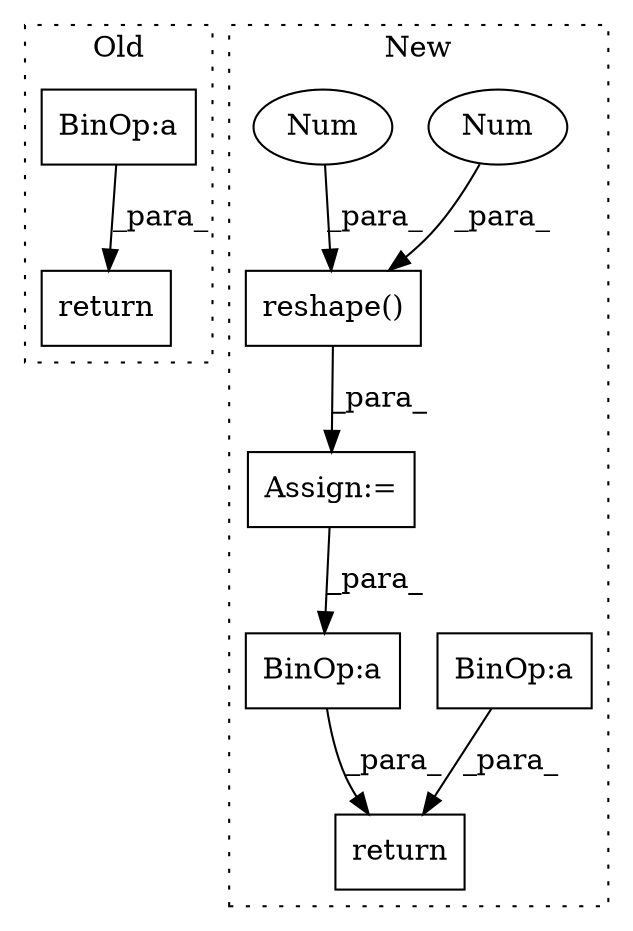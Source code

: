 digraph G {
subgraph cluster0 {
1 [label="return" a="93" s="449" l="7" shape="box"];
9 [label="BinOp:a" a="82" s="457" l="3" shape="box"];
label = "Old";
style="dotted";
}
subgraph cluster1 {
2 [label="reshape()" a="75" s="1590,1618" l="23,1" shape="box"];
3 [label="return" a="93" s="1628" l="7" shape="box"];
4 [label="Num" a="76" s="1613" l="2" shape="ellipse"];
5 [label="Assign:=" a="68" s="1587" l="3" shape="box"];
6 [label="BinOp:a" a="82" s="1636" l="3" shape="box"];
7 [label="BinOp:a" a="82" s="1643" l="3" shape="box"];
8 [label="Num" a="76" s="1617" l="1" shape="ellipse"];
label = "New";
style="dotted";
}
2 -> 5 [label="_para_"];
4 -> 2 [label="_para_"];
5 -> 7 [label="_para_"];
6 -> 3 [label="_para_"];
7 -> 3 [label="_para_"];
8 -> 2 [label="_para_"];
9 -> 1 [label="_para_"];
}